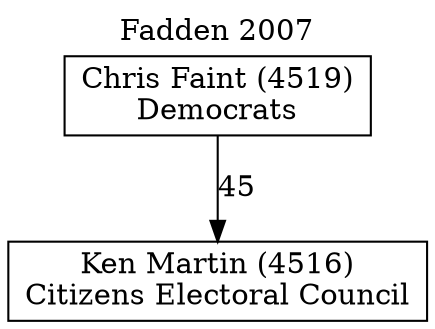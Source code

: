// House preference flow
digraph "Ken Martin (4516)_Fadden_2007" {
	graph [label="Fadden 2007" labelloc=t mclimit=10]
	node [shape=box]
	"Ken Martin (4516)" [label="Ken Martin (4516)
Citizens Electoral Council"]
	"Chris Faint (4519)" [label="Chris Faint (4519)
Democrats"]
	"Chris Faint (4519)" -> "Ken Martin (4516)" [label=45]
}
